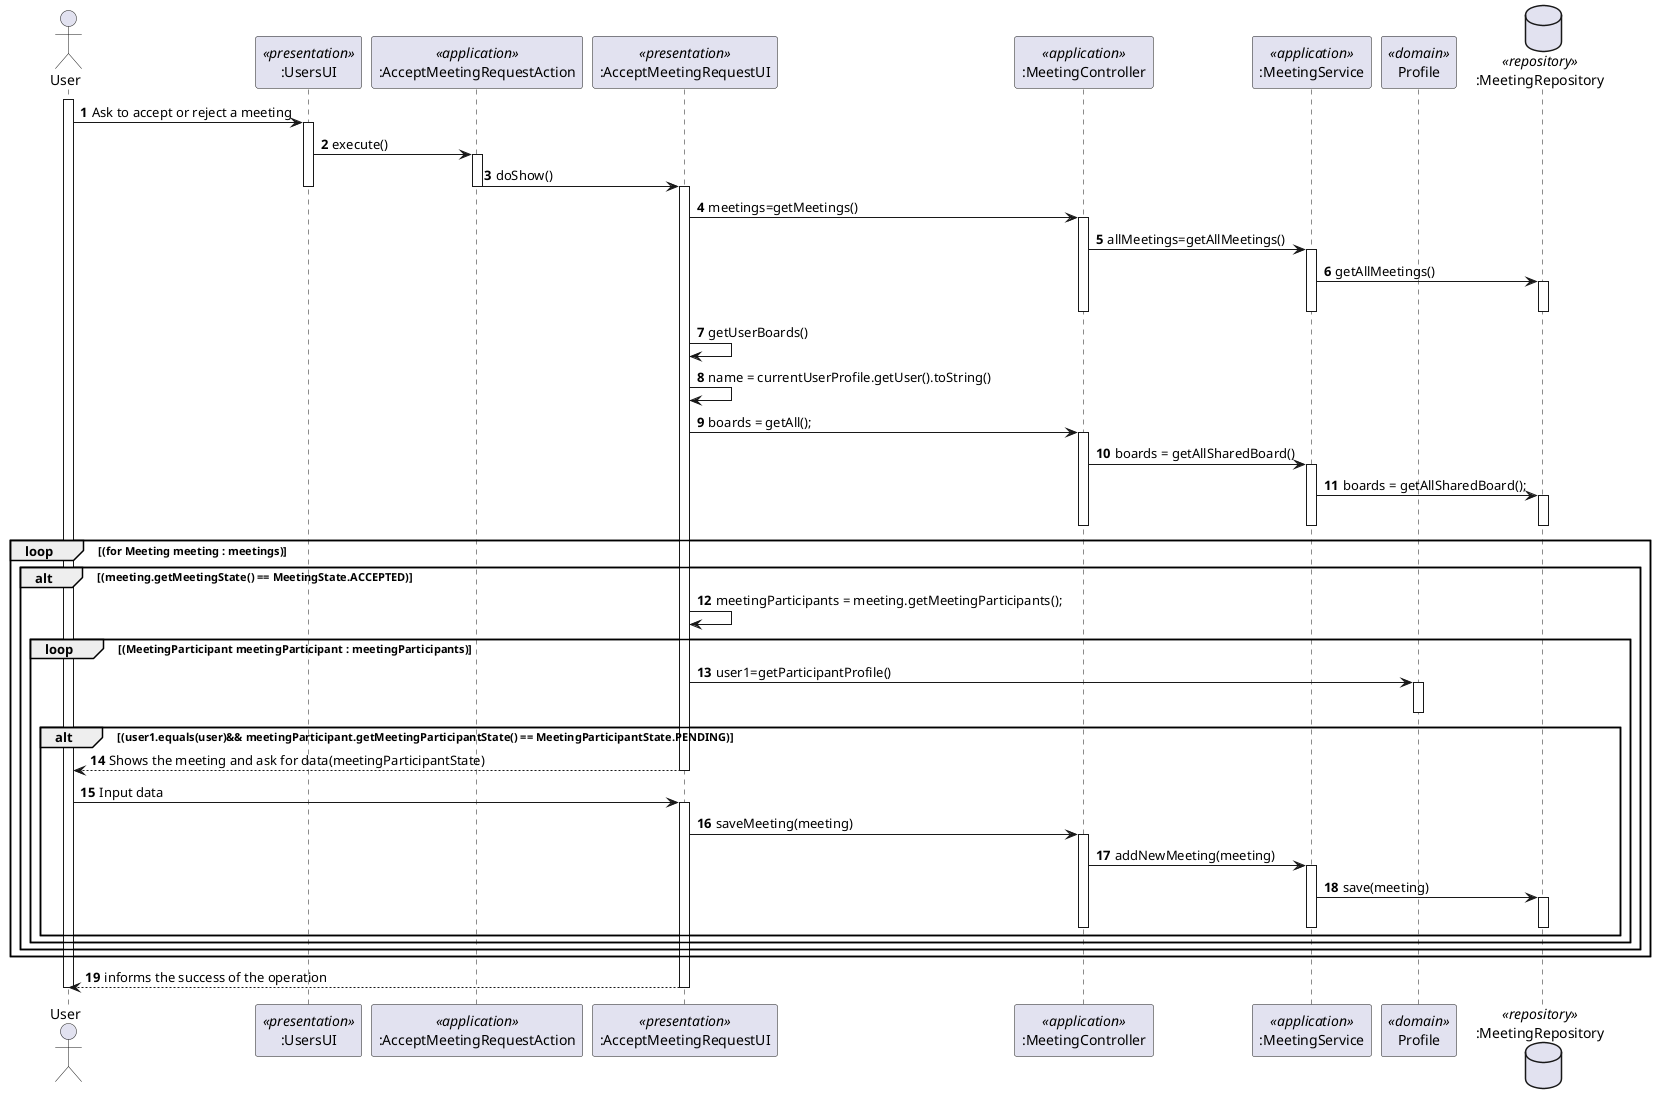 @startuml
'https://plantuml.com/sequence-diagram

autonumber

actor user as "User"

participant ":UsersUI" as ui <<presentation>>
participant ":AcceptMeetingRequestAction" as action <<application>>
participant ":AcceptMeetingRequestUI" as meetUI <<presentation>>
participant ":MeetingController" as controller <<application>>
participant ":MeetingService" as service <<application>>
participant Profile as prof <<domain>>
database ":MeetingRepository" as repository <<repository>>

activate user

user -> ui : Ask to accept or reject a meeting
activate ui
ui -> action : execute()
activate action
action -> meetUI : doShow()
deactivate action
deactivate ui
activate meetUI
meetUI -> controller:meetings=getMeetings()
activate controller
controller -> service :allMeetings=getAllMeetings()
activate service
service -> repository : getAllMeetings()
activate repository
deactivate repository
deactivate service
deactivate controller
meetUI -> meetUI : getUserBoards()
meetUI -> meetUI : name = currentUserProfile.getUser().toString()
meetUI -> controller : boards = getAll();
activate controller
controller -> service : boards = getAllSharedBoard()
activate service
service -> repository : boards = getAllSharedBoard();
activate repository
deactivate repository
deactivate service
deactivate controller
loop (for Meeting meeting : meetings)
    alt (meeting.getMeetingState() == MeetingState.ACCEPTED)
            meetUI -> meetUI : meetingParticipants = meeting.getMeetingParticipants();

        loop (MeetingParticipant meetingParticipant : meetingParticipants)
            meetUI->prof: user1=getParticipantProfile()
            activate prof
            deactivate prof
            alt (user1.equals(user)&& meetingParticipant.getMeetingParticipantState() == MeetingParticipantState.PENDING)
                meetUI --> user:Shows the meeting and ask for data(meetingParticipantState)
                deactivate meetUI
                user ->meetUI:Input data
                activate meetUI
                meetUI ->controller: saveMeeting(meeting)
                activate controller
                controller -> service:addNewMeeting(meeting)
                activate service
                service -> repository:save(meeting)
                activate repository
                deactivate repository
                deactivate service
                deactivate controller
            end alt
        end loop
    end alt
end loop
meetUI --> user : informs the success of the operation
deactivate meetUI
deactivate user


@enduml